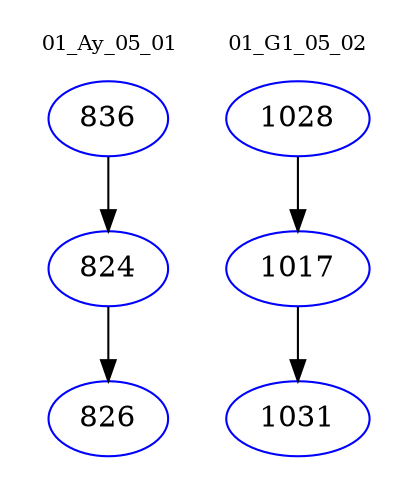 digraph{
subgraph cluster_0 {
color = white
label = "01_Ay_05_01";
fontsize=10;
T0_836 [label="836", color="blue"]
T0_836 -> T0_824 [color="black"]
T0_824 [label="824", color="blue"]
T0_824 -> T0_826 [color="black"]
T0_826 [label="826", color="blue"]
}
subgraph cluster_1 {
color = white
label = "01_G1_05_02";
fontsize=10;
T1_1028 [label="1028", color="blue"]
T1_1028 -> T1_1017 [color="black"]
T1_1017 [label="1017", color="blue"]
T1_1017 -> T1_1031 [color="black"]
T1_1031 [label="1031", color="blue"]
}
}
